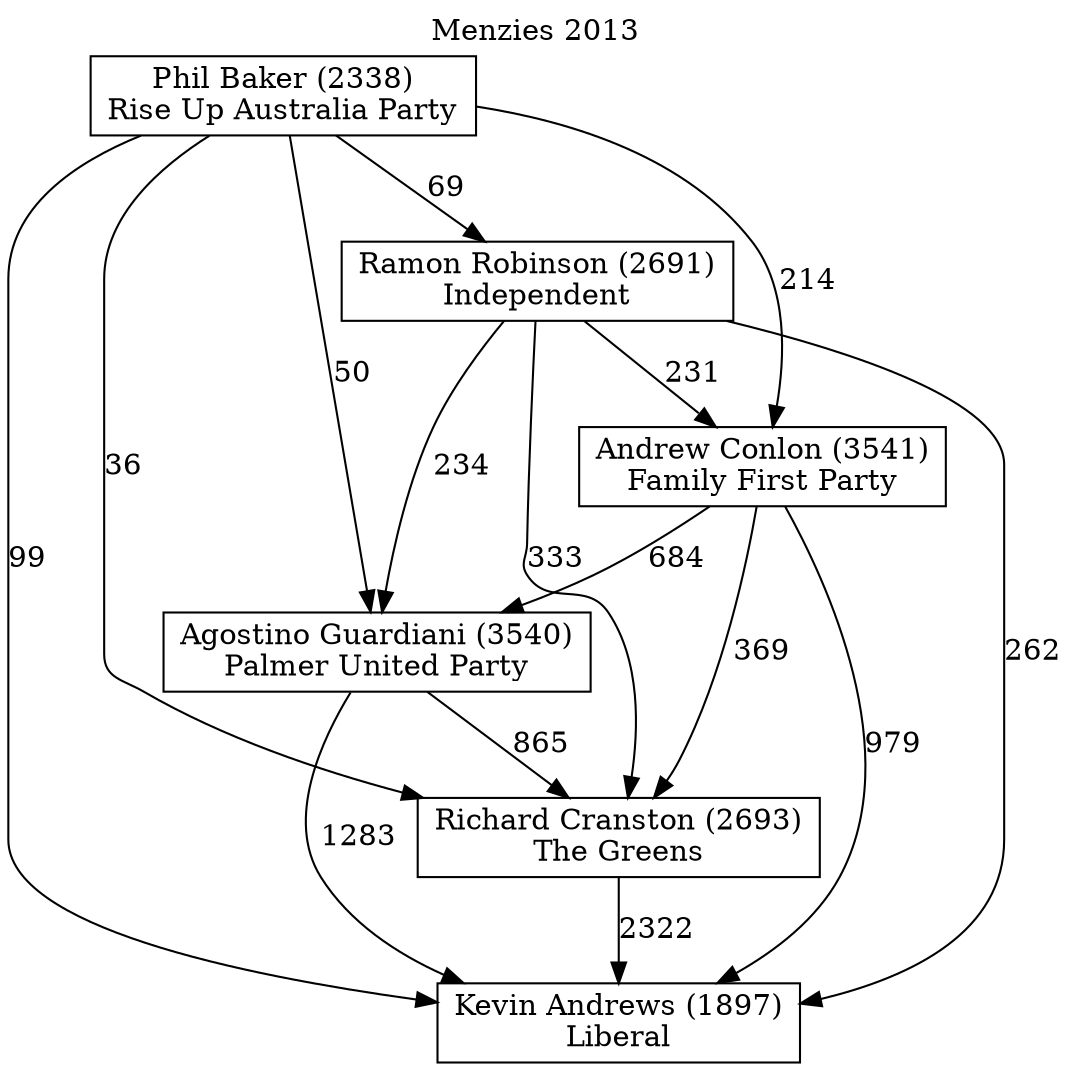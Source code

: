 // House preference flow
digraph "Kevin Andrews (1897)_Menzies_2013" {
	graph [label="Menzies 2013" labelloc=t mclimit=2]
	node [shape=box]
	"Kevin Andrews (1897)" [label="Kevin Andrews (1897)
Liberal"]
	"Richard Cranston (2693)" [label="Richard Cranston (2693)
The Greens"]
	"Agostino Guardiani (3540)" [label="Agostino Guardiani (3540)
Palmer United Party"]
	"Andrew Conlon (3541)" [label="Andrew Conlon (3541)
Family First Party"]
	"Ramon Robinson (2691)" [label="Ramon Robinson (2691)
Independent"]
	"Phil Baker (2338)" [label="Phil Baker (2338)
Rise Up Australia Party"]
	"Richard Cranston (2693)" -> "Kevin Andrews (1897)" [label=2322]
	"Agostino Guardiani (3540)" -> "Richard Cranston (2693)" [label=865]
	"Andrew Conlon (3541)" -> "Agostino Guardiani (3540)" [label=684]
	"Ramon Robinson (2691)" -> "Andrew Conlon (3541)" [label=231]
	"Phil Baker (2338)" -> "Ramon Robinson (2691)" [label=69]
	"Agostino Guardiani (3540)" -> "Kevin Andrews (1897)" [label=1283]
	"Andrew Conlon (3541)" -> "Kevin Andrews (1897)" [label=979]
	"Ramon Robinson (2691)" -> "Kevin Andrews (1897)" [label=262]
	"Phil Baker (2338)" -> "Kevin Andrews (1897)" [label=99]
	"Phil Baker (2338)" -> "Andrew Conlon (3541)" [label=214]
	"Ramon Robinson (2691)" -> "Agostino Guardiani (3540)" [label=234]
	"Phil Baker (2338)" -> "Agostino Guardiani (3540)" [label=50]
	"Andrew Conlon (3541)" -> "Richard Cranston (2693)" [label=369]
	"Ramon Robinson (2691)" -> "Richard Cranston (2693)" [label=333]
	"Phil Baker (2338)" -> "Richard Cranston (2693)" [label=36]
}
